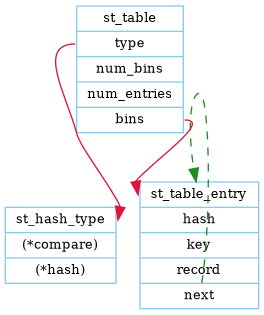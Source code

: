@startdot graphviz
digraph H {
    node [sfontname = "Verdana", fontsize = 10, color="skyblue", shape="record"]
    edge [fontname = "Verdana", fontsize = 10, color="crimson", style="solid"]
    st_hash_type [label="{<head>st_hash_type|(*compare)|(*hash)}"]
    st_table_entry [label="{<head>st_table_entry|hash|key|record|<next>next}"]
    st_table [label="{st_table|<type>type|num_bins|num_entries|<bins>bins}"]
    st_table:bins -> st_table_entry:head
    st_table:type -> st_hash_type:head;
    st_table_entry:next -> st_table_entry:head [style="dashed", color="forestgreen"]
}
@enddot